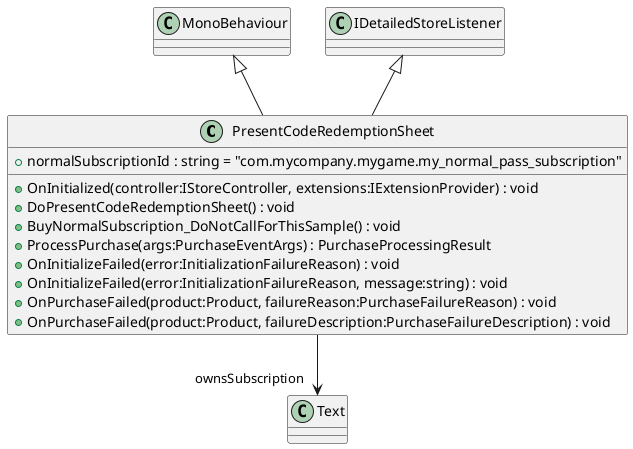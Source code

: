 @startuml
class PresentCodeRedemptionSheet {
    + normalSubscriptionId : string = "com.mycompany.mygame.my_normal_pass_subscription"
    + OnInitialized(controller:IStoreController, extensions:IExtensionProvider) : void
    + DoPresentCodeRedemptionSheet() : void
    + BuyNormalSubscription_DoNotCallForThisSample() : void
    + ProcessPurchase(args:PurchaseEventArgs) : PurchaseProcessingResult
    + OnInitializeFailed(error:InitializationFailureReason) : void
    + OnInitializeFailed(error:InitializationFailureReason, message:string) : void
    + OnPurchaseFailed(product:Product, failureReason:PurchaseFailureReason) : void
    + OnPurchaseFailed(product:Product, failureDescription:PurchaseFailureDescription) : void
}
MonoBehaviour <|-- PresentCodeRedemptionSheet
IDetailedStoreListener <|-- PresentCodeRedemptionSheet
PresentCodeRedemptionSheet --> "ownsSubscription" Text
@enduml
